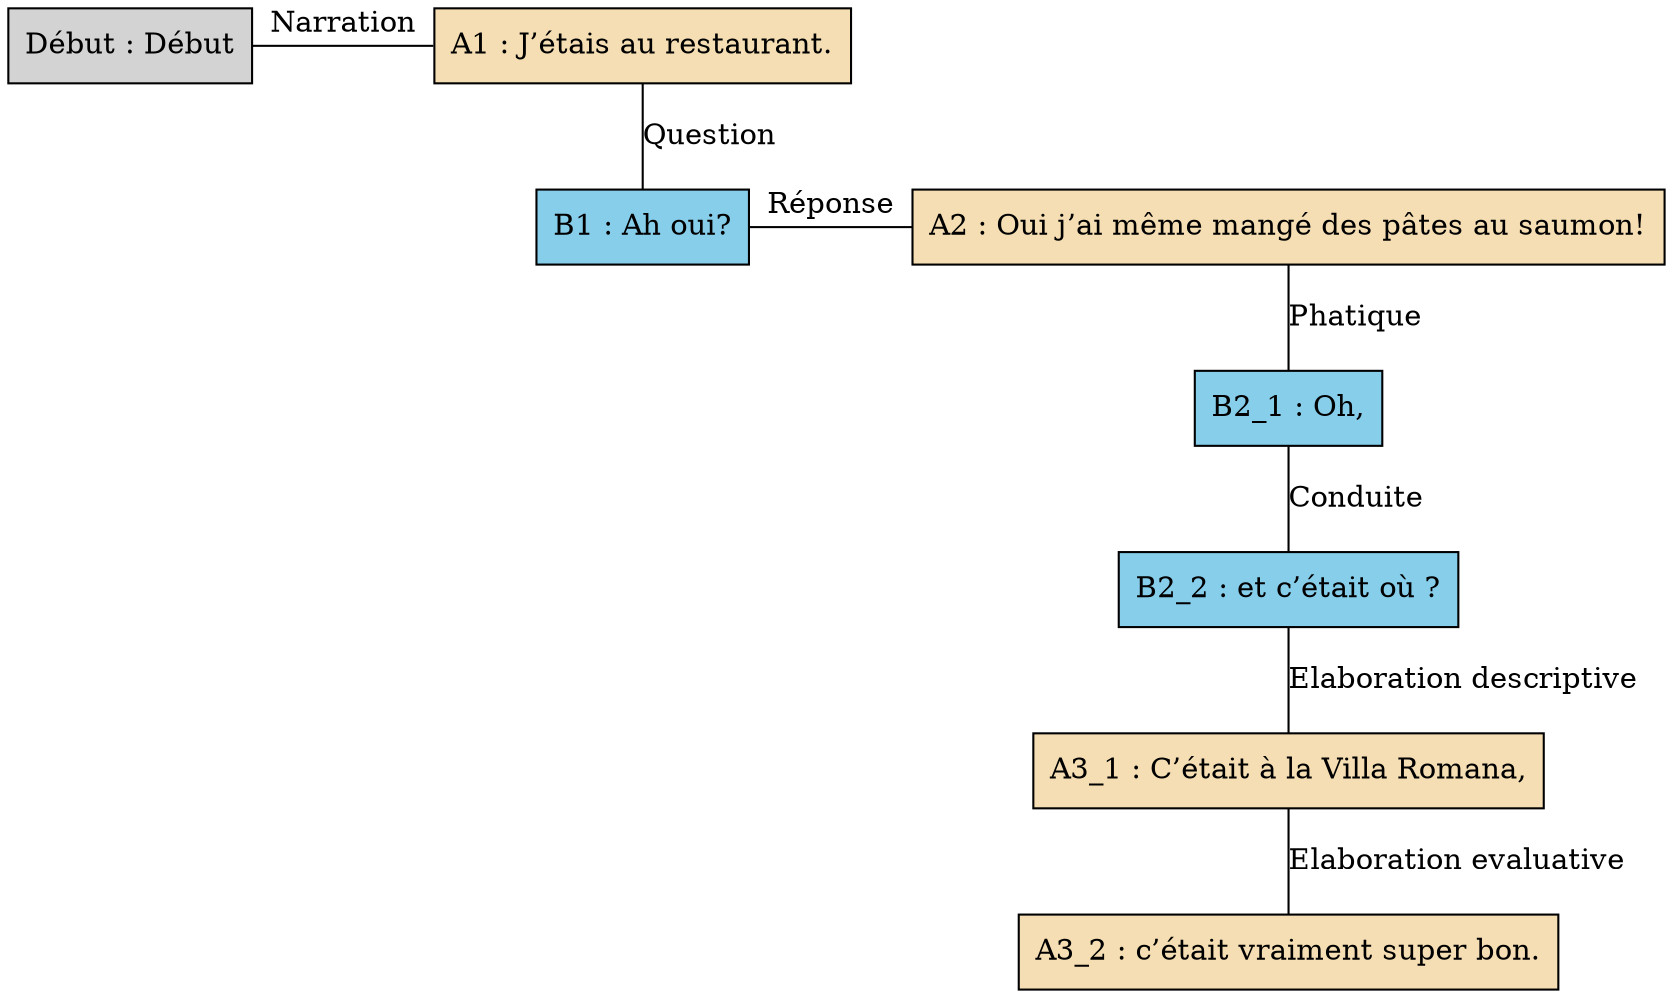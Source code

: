digraph A01 {
	node [shape=box style=filled]
	"Début" [label="Début : Début"]
	A1 [label="A1 : J’étais au restaurant." fillcolor=wheat]
	B1 [label="B1 : Ah oui?" fillcolor=skyblue]
	A2 [label="A2 : Oui j’ai même mangé des pâtes au saumon!" fillcolor=wheat]
	B2_1 [label="B2_1 : Oh," fillcolor=skyblue]
	B2_2 [label="B2_2 : et c’était où ?" fillcolor=skyblue]
	A3_1 [label="A3_1 : C’était à la Villa Romana," fillcolor=wheat]
	A3_2 [label="A3_2 : c’était vraiment super bon." fillcolor=wheat]
	{
		rank=same
		"Début"
		A1
		"Début" -> A1 [label=Narration dir=none]
	}
	A1 -> B1 [label=Question dir=none]
	{
		rank=same
		B1
		A2
		B1 -> A2 [label="Réponse" dir=none]
	}
	A2 -> B2_1 [label=Phatique dir=none]
	B2_1 -> B2_2 [label=Conduite dir=none]
	B2_2 -> A3_1 [label="Elaboration descriptive" dir=none]
	A3_1 -> A3_2 [label="Elaboration evaluative" dir=none]
}

